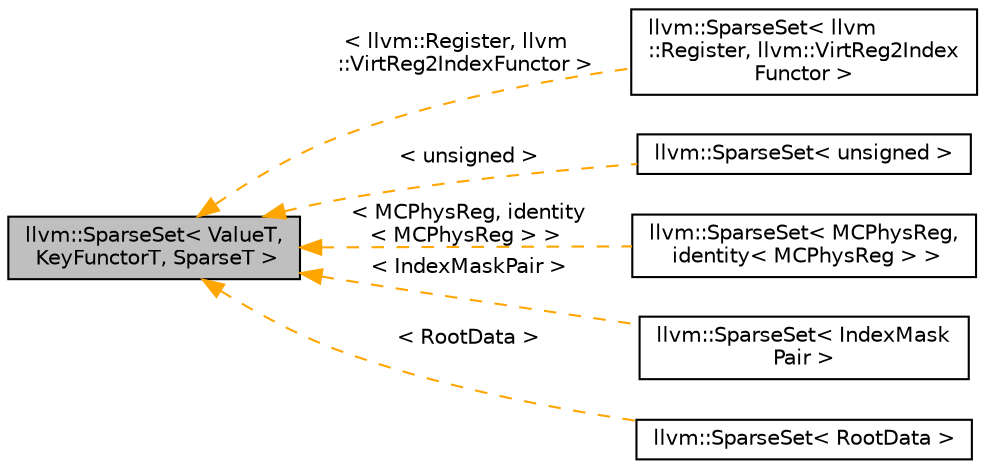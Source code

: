 digraph "llvm::SparseSet&lt; ValueT, KeyFunctorT, SparseT &gt;"
{
 // LATEX_PDF_SIZE
  bgcolor="transparent";
  edge [fontname="Helvetica",fontsize="10",labelfontname="Helvetica",labelfontsize="10"];
  node [fontname="Helvetica",fontsize="10",shape=record];
  rankdir="LR";
  Node1 [label="llvm::SparseSet\< ValueT,\l KeyFunctorT, SparseT \>",height=0.2,width=0.4,color="black", fillcolor="grey75", style="filled", fontcolor="black",tooltip="SparseSet - Fast set implementation for objects that can be identified by small unsigned keys."];
  Node1 -> Node2 [dir="back",color="orange",fontsize="10",style="dashed",label=" \< llvm::Register, llvm\l::VirtReg2IndexFunctor \>" ,fontname="Helvetica"];
  Node2 [label="llvm::SparseSet\< llvm\l::Register, llvm::VirtReg2Index\lFunctor \>",height=0.2,width=0.4,color="black",URL="$classllvm_1_1SparseSet.html",tooltip=" "];
  Node1 -> Node3 [dir="back",color="orange",fontsize="10",style="dashed",label=" \< unsigned \>" ,fontname="Helvetica"];
  Node3 [label="llvm::SparseSet\< unsigned \>",height=0.2,width=0.4,color="black",URL="$classllvm_1_1SparseSet.html",tooltip=" "];
  Node1 -> Node4 [dir="back",color="orange",fontsize="10",style="dashed",label=" \< MCPhysReg, identity\l\< MCPhysReg \> \>" ,fontname="Helvetica"];
  Node4 [label="llvm::SparseSet\< MCPhysReg,\l identity\< MCPhysReg \> \>",height=0.2,width=0.4,color="black",URL="$classllvm_1_1SparseSet.html",tooltip=" "];
  Node1 -> Node5 [dir="back",color="orange",fontsize="10",style="dashed",label=" \< IndexMaskPair \>" ,fontname="Helvetica"];
  Node5 [label="llvm::SparseSet\< IndexMask\lPair \>",height=0.2,width=0.4,color="black",URL="$classllvm_1_1SparseSet.html",tooltip=" "];
  Node1 -> Node6 [dir="back",color="orange",fontsize="10",style="dashed",label=" \< RootData \>" ,fontname="Helvetica"];
  Node6 [label="llvm::SparseSet\< RootData \>",height=0.2,width=0.4,color="black",URL="$classllvm_1_1SparseSet.html",tooltip=" "];
}
